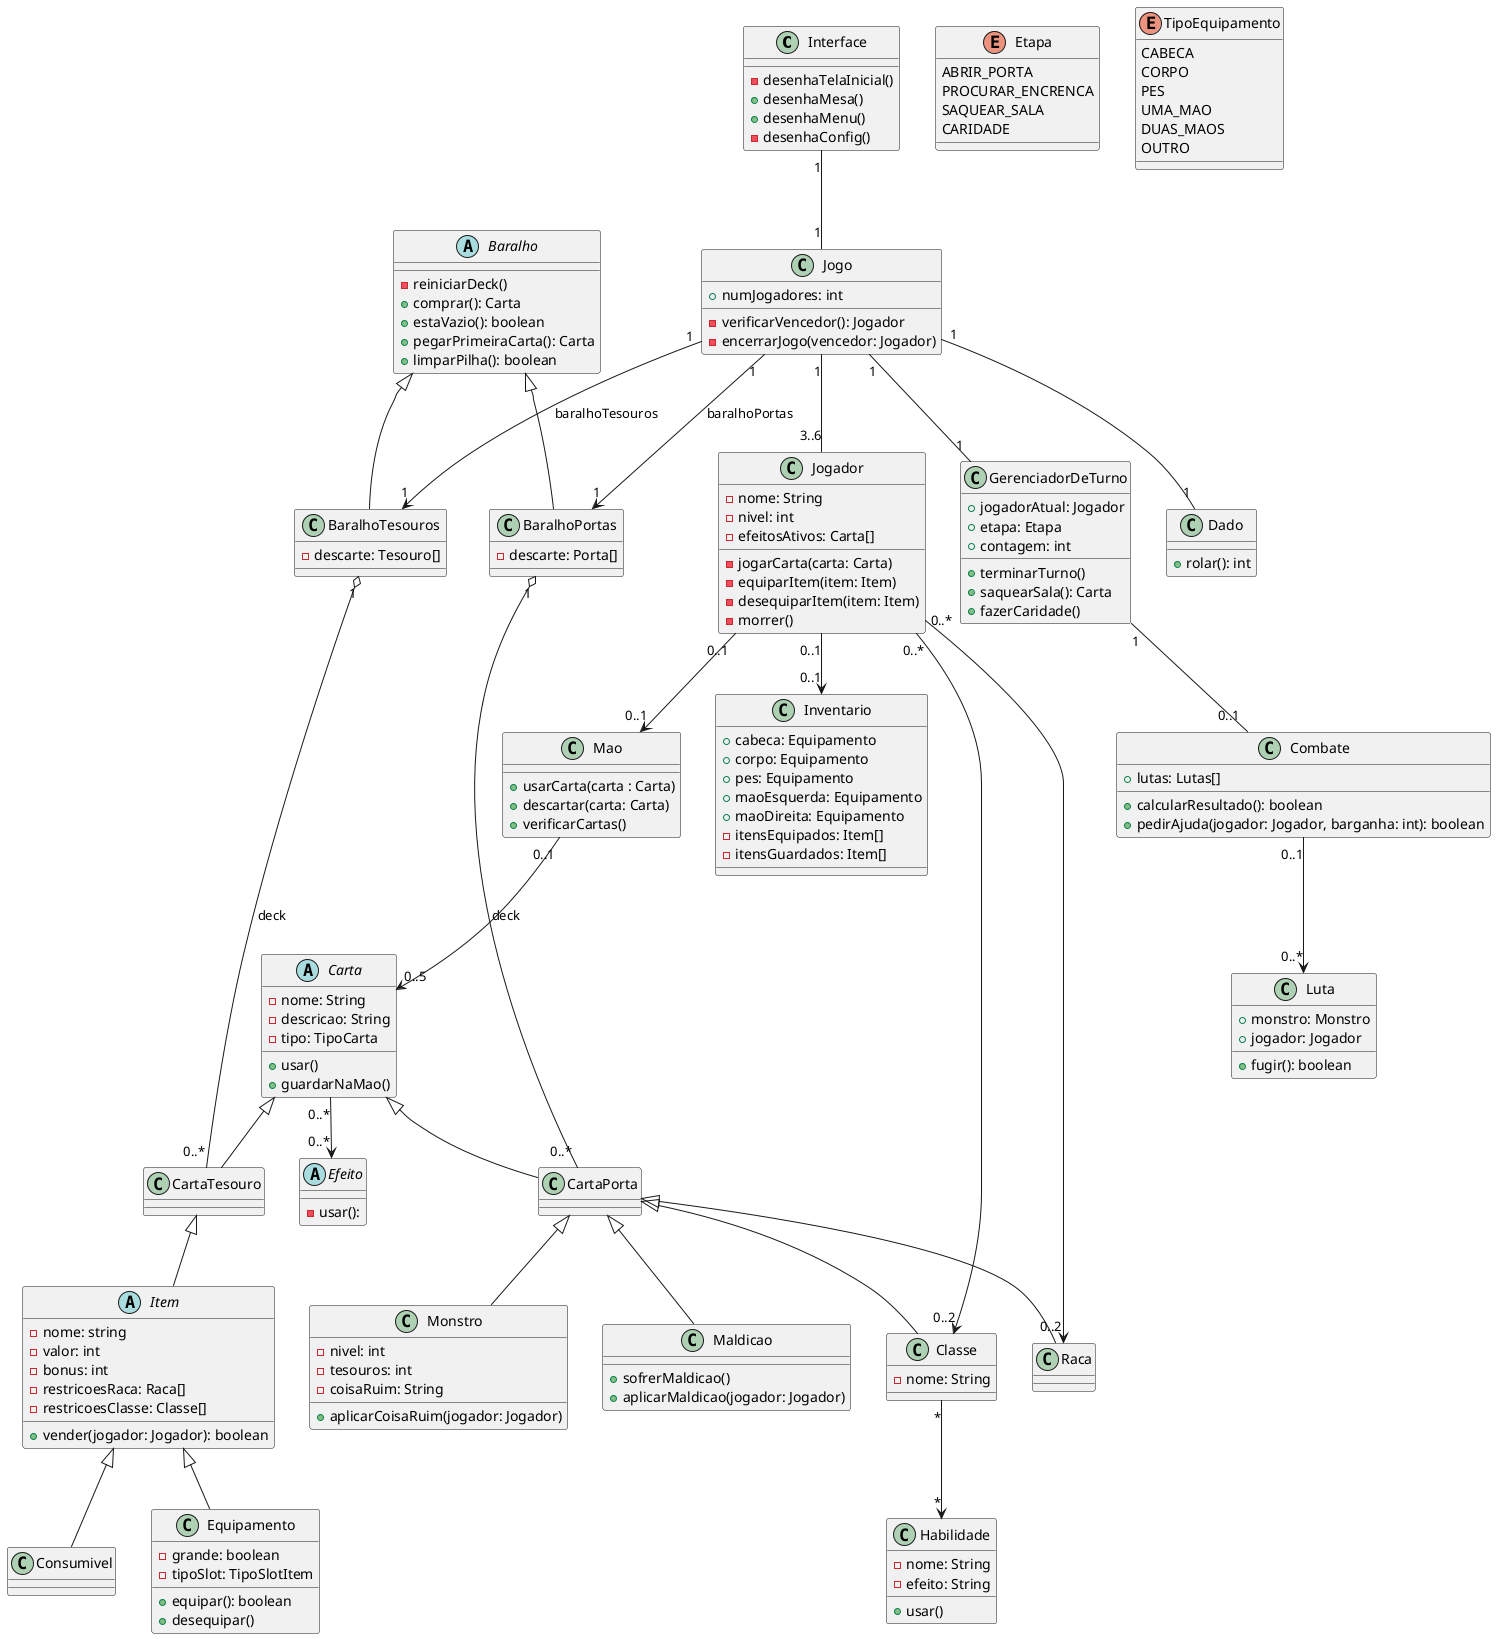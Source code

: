 @startuml
class Interface {
  - desenhaTelaInicial()
  + desenhaMesa()
  + desenhaMenu()
  - desenhaConfig()
}

class Jogo {
  + numJogadores: int
  - verificarVencedor(): Jogador
  - encerrarJogo(vencedor: Jogador)
}

class Dado {
  + rolar(): int
}

class Jogador {
  - nome: String
  - nivel: int
  - efeitosAtivos: Carta[]
  - jogarCarta(carta: Carta)
  - equiparItem(item: Item)
  - desequiparItem(item: Item)
  - morrer()
}

class GerenciadorDeTurno {
  + jogadorAtual: Jogador
  + etapa: Etapa
  + contagem: int
  + terminarTurno()
  + saquearSala(): Carta
  + fazerCaridade()
}

class Mao {
  + usarCarta(carta : Carta)
  + descartar(carta: Carta)
  + verificarCartas()
}

class Inventario {
  + cabeca: Equipamento
  + corpo: Equipamento
  + pes: Equipamento
  + maoEsquerda: Equipamento
  + maoDireita: Equipamento
  - itensEquipados: Item[]
  - itensGuardados: Item[]
}

class Luta {
  + monstro: Monstro
  + jogador: Jogador
  + fugir(): boolean
}

class Combate {
  + lutas: Lutas[]
  + calcularResultado(): boolean
  + pedirAjuda(jogador: Jogador, barganha: int): boolean
}

abstract class Efeito {
 - usar():
}

enum Etapa {
  ABRIR_PORTA
  PROCURAR_ENCRENCA
  SAQUEAR_SALA
  CARIDADE
}

enum TipoEquipamento {
  CABECA
  CORPO
  PES
  UMA_MAO
  DUAS_MAOS
  OUTRO
}

abstract class Carta {
  - nome: String
  - descricao: String
  - tipo: TipoCarta
  + usar()
  + guardarNaMao()
}

class Monstro extends CartaPorta {
  - nivel: int
  - tesouros: int
  - coisaRuim: String
  + aplicarCoisaRuim(jogador: Jogador)
}

class Maldicao extends CartaPorta {
  + sofrerMaldicao()
  + aplicarMaldicao(jogador: Jogador)
}

abstract class Item extends CartaTesouro {
  - nome: string
  - valor: int
  - bonus: int
  - restricoesRaca: Raca[]
  - restricoesClasse: Classe[]
  + vender(jogador: Jogador): boolean
}

class Equipamento extends Item {
  - grande: boolean
  - tipoSlot: TipoSlotItem
  + equipar(): boolean
  + desequipar()
}

class Consumivel extends Item {

}

abstract class Baralho {
  - reiniciarDeck()
  + comprar(): Carta
  + estaVazio(): boolean
  + pegarPrimeiraCarta(): Carta
  + limparPilha(): boolean
}

class BaralhoPortas extends Baralho {
  - descarte: Porta[]
}

class BaralhoTesouros extends Baralho {
  - descarte: Tesouro[]
}

class CartaPorta extends Carta {

}

class CartaTesouro extends Carta {

}

class Raca extends CartaPorta {

}

class Classe extends CartaPorta {
  - nome: String
}

class Habilidade {
  - nome: String
  - efeito: String
  + usar()
}

Interface "1" -- "1" Jogo
Jogo "1" -- "3..6" Jogador
Jogo "1" -- "1" Dado
Jogo "1" -- "1" GerenciadorDeTurno
Jogo "1" --> "1" BaralhoPortas : baralhoPortas
Jogo "1" --> "1" BaralhoTesouros : baralhoTesouros
Jogador "0..1" --> "0..1" Mao
Jogador "0..1" --> "0..1" Inventario
GerenciadorDeTurno "1" -- "0..1" Combate
Combate "0..1" --> "0..*" Luta
Mao "0..1" --> "0..5" Carta
Carta "0..*" --> "0..*" Efeito
Jogador "0..*" --> "0..2" Raca
Jogador "0..*" --> "0..2" Classe
Classe "*" --> "*" Habilidade
BaralhoPortas "1" o-- "0..*" CartaPorta : deck
BaralhoTesouros "1" o-- "0..*" CartaTesouro : deck
@enduml